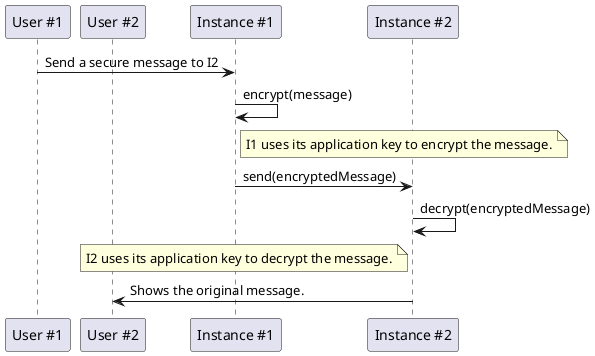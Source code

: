 @startuml doc-files/analysis.png

participant "User #1" as U1
participant "User #2" as U2
participant "Instance #1" as I1
participant "Instance #2" as I2

U1 -> I1 : Send a secure message to I2
I1 -> I1 : encrypt(message)
note right of I1 : I1 uses its application key to encrypt the message.
I1 -> I2 : send(encryptedMessage)
I2 -> I2 : decrypt(encryptedMessage)
note left of I2 : I2 uses its application key to decrypt the message.
I2 -> U2 : Shows the original message.

@enduml
